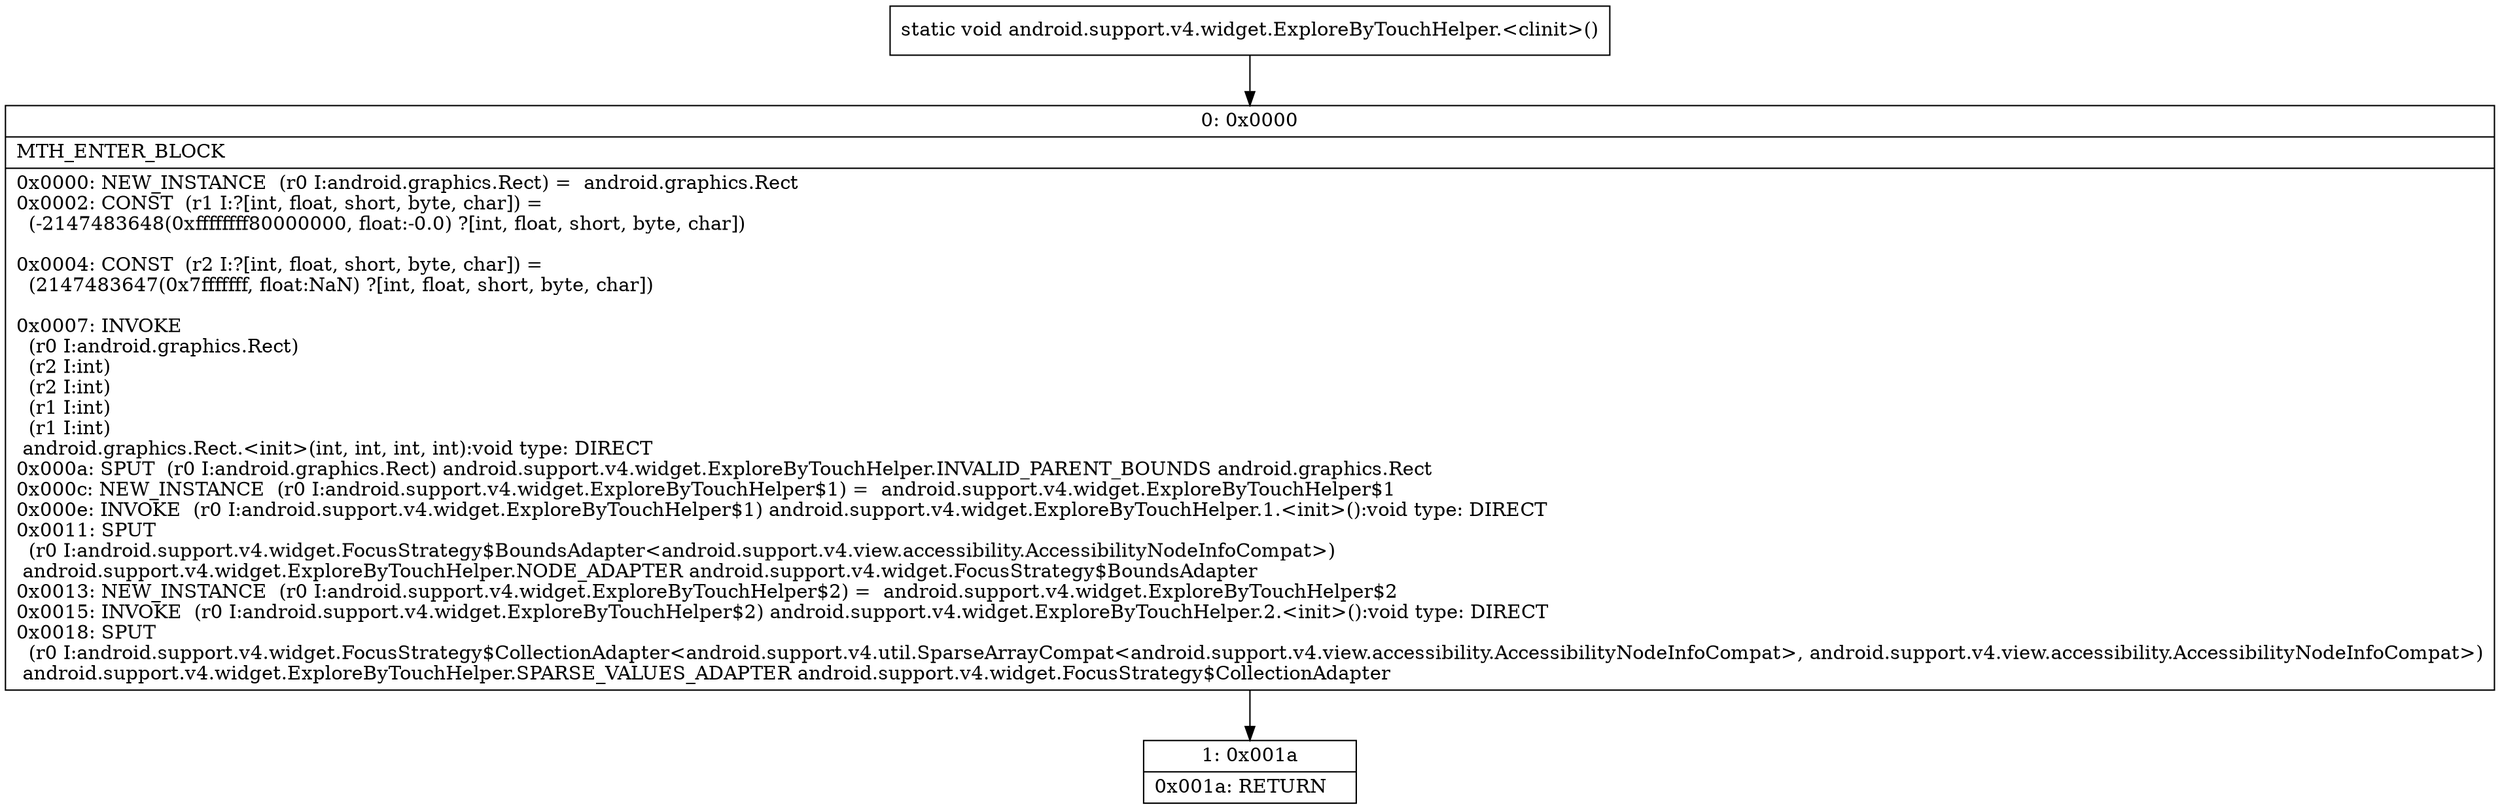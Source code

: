 digraph "CFG forandroid.support.v4.widget.ExploreByTouchHelper.\<clinit\>()V" {
Node_0 [shape=record,label="{0\:\ 0x0000|MTH_ENTER_BLOCK\l|0x0000: NEW_INSTANCE  (r0 I:android.graphics.Rect) =  android.graphics.Rect \l0x0002: CONST  (r1 I:?[int, float, short, byte, char]) = \l  (\-2147483648(0xffffffff80000000, float:\-0.0) ?[int, float, short, byte, char])\l \l0x0004: CONST  (r2 I:?[int, float, short, byte, char]) = \l  (2147483647(0x7fffffff, float:NaN) ?[int, float, short, byte, char])\l \l0x0007: INVOKE  \l  (r0 I:android.graphics.Rect)\l  (r2 I:int)\l  (r2 I:int)\l  (r1 I:int)\l  (r1 I:int)\l android.graphics.Rect.\<init\>(int, int, int, int):void type: DIRECT \l0x000a: SPUT  (r0 I:android.graphics.Rect) android.support.v4.widget.ExploreByTouchHelper.INVALID_PARENT_BOUNDS android.graphics.Rect \l0x000c: NEW_INSTANCE  (r0 I:android.support.v4.widget.ExploreByTouchHelper$1) =  android.support.v4.widget.ExploreByTouchHelper$1 \l0x000e: INVOKE  (r0 I:android.support.v4.widget.ExploreByTouchHelper$1) android.support.v4.widget.ExploreByTouchHelper.1.\<init\>():void type: DIRECT \l0x0011: SPUT  \l  (r0 I:android.support.v4.widget.FocusStrategy$BoundsAdapter\<android.support.v4.view.accessibility.AccessibilityNodeInfoCompat\>)\l android.support.v4.widget.ExploreByTouchHelper.NODE_ADAPTER android.support.v4.widget.FocusStrategy$BoundsAdapter \l0x0013: NEW_INSTANCE  (r0 I:android.support.v4.widget.ExploreByTouchHelper$2) =  android.support.v4.widget.ExploreByTouchHelper$2 \l0x0015: INVOKE  (r0 I:android.support.v4.widget.ExploreByTouchHelper$2) android.support.v4.widget.ExploreByTouchHelper.2.\<init\>():void type: DIRECT \l0x0018: SPUT  \l  (r0 I:android.support.v4.widget.FocusStrategy$CollectionAdapter\<android.support.v4.util.SparseArrayCompat\<android.support.v4.view.accessibility.AccessibilityNodeInfoCompat\>, android.support.v4.view.accessibility.AccessibilityNodeInfoCompat\>)\l android.support.v4.widget.ExploreByTouchHelper.SPARSE_VALUES_ADAPTER android.support.v4.widget.FocusStrategy$CollectionAdapter \l}"];
Node_1 [shape=record,label="{1\:\ 0x001a|0x001a: RETURN   \l}"];
MethodNode[shape=record,label="{static void android.support.v4.widget.ExploreByTouchHelper.\<clinit\>() }"];
MethodNode -> Node_0;
Node_0 -> Node_1;
}

